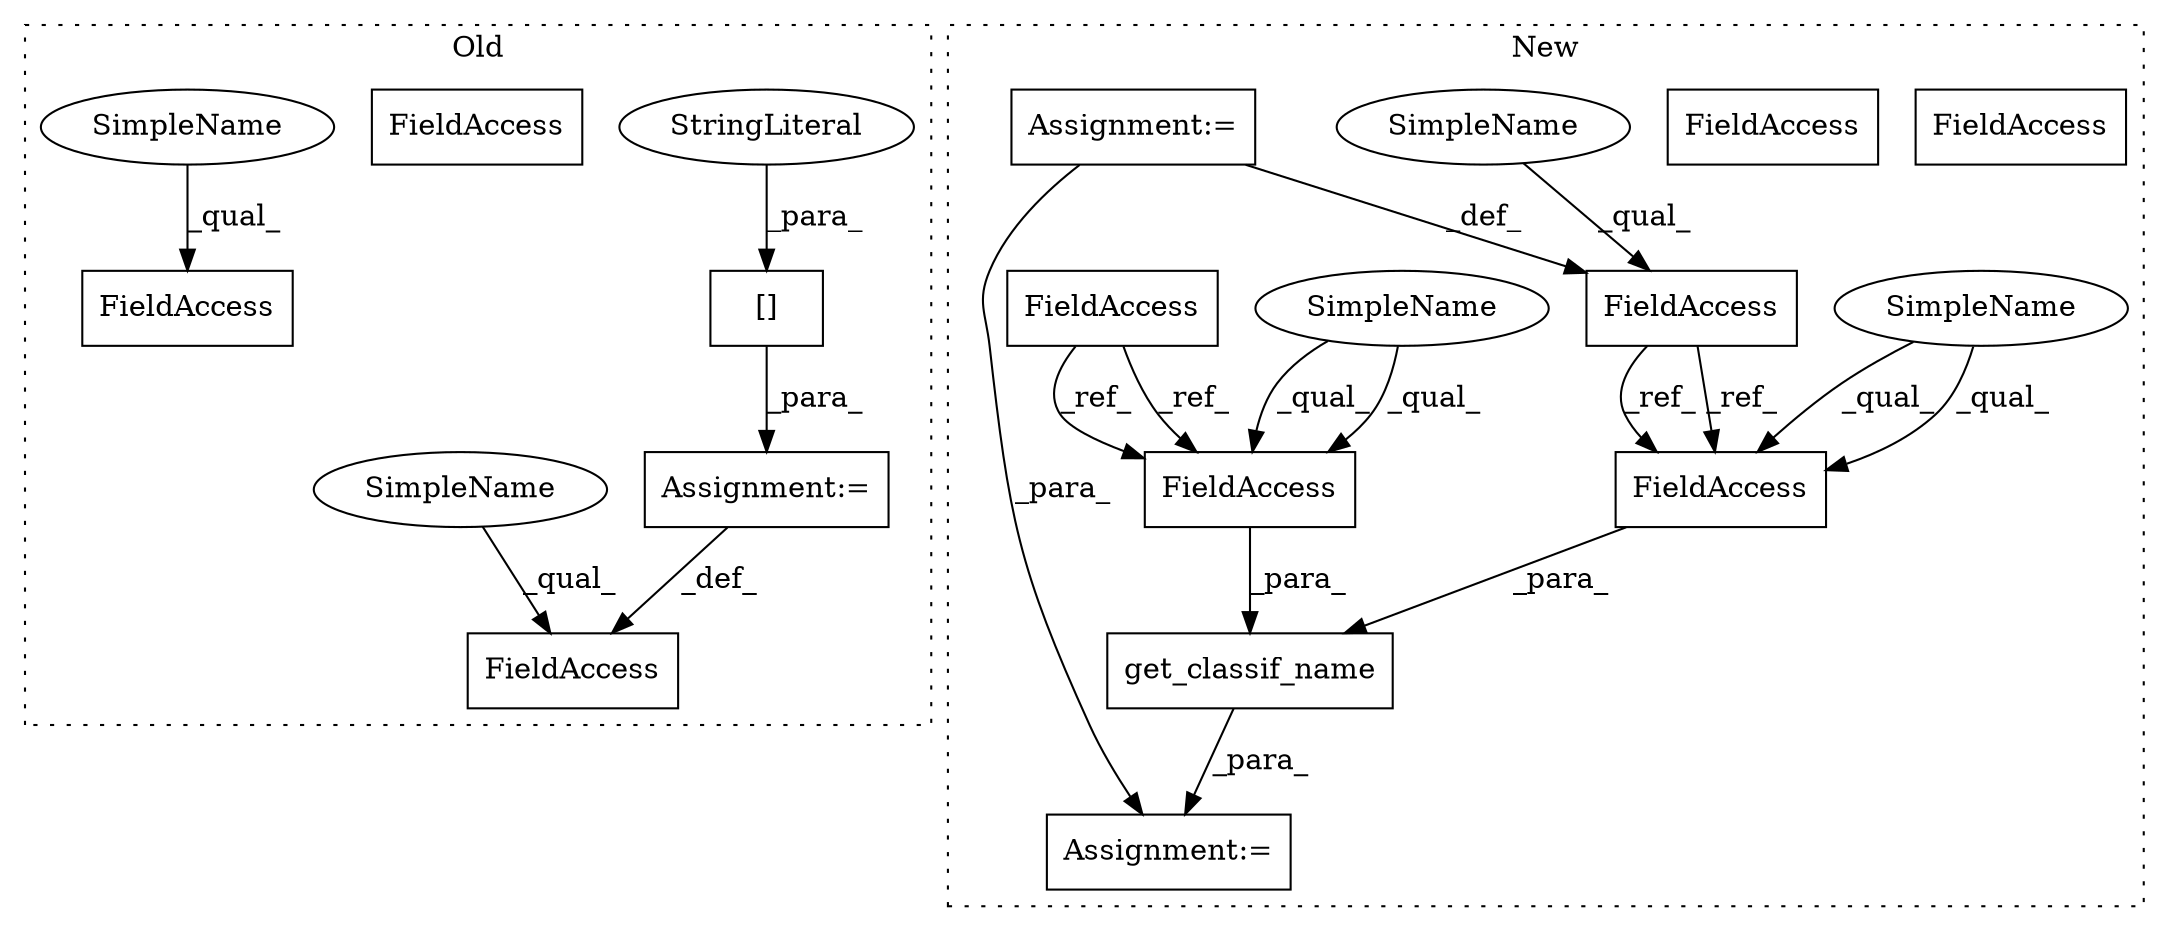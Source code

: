 digraph G {
subgraph cluster0 {
1 [label="[]" a="2" s="954,967" l="7,1" shape="box"];
4 [label="StringLiteral" a="45" s="961" l="6" shape="ellipse"];
9 [label="Assignment:=" a="7" s="953" l="1" shape="box"];
10 [label="FieldAccess" a="22" s="944" l="9" shape="box"];
11 [label="FieldAccess" a="22" s="974" l="14" shape="box"];
12 [label="FieldAccess" a="22" s="902" l="15" shape="box"];
15 [label="SimpleName" a="42" s="944" l="4" shape="ellipse"];
16 [label="SimpleName" a="42" s="902" l="4" shape="ellipse"];
label = "Old";
style="dotted";
}
subgraph cluster1 {
2 [label="get_classif_name" a="32" s="1545,1600" l="17,1" shape="box"];
3 [label="FieldAccess" a="22" s="1562" l="22" shape="box"];
5 [label="FieldAccess" a="22" s="1585" l="15" shape="box"];
6 [label="FieldAccess" a="22" s="1481" l="22" shape="box"];
7 [label="FieldAccess" a="22" s="1439" l="15" shape="box"];
8 [label="Assignment:=" a="7" s="1503" l="1" shape="box"];
13 [label="Assignment:=" a="7" s="1544" l="1" shape="box"];
14 [label="FieldAccess" a="22" s="1562" l="22" shape="box"];
17 [label="FieldAccess" a="22" s="1585" l="15" shape="box"];
18 [label="SimpleName" a="42" s="1585" l="4" shape="ellipse"];
19 [label="SimpleName" a="42" s="1562" l="4" shape="ellipse"];
20 [label="SimpleName" a="42" s="1481" l="4" shape="ellipse"];
label = "New";
style="dotted";
}
1 -> 9 [label="_para_"];
2 -> 13 [label="_para_"];
4 -> 1 [label="_para_"];
6 -> 14 [label="_ref_"];
6 -> 14 [label="_ref_"];
7 -> 17 [label="_ref_"];
7 -> 17 [label="_ref_"];
8 -> 13 [label="_para_"];
8 -> 6 [label="_def_"];
9 -> 10 [label="_def_"];
14 -> 2 [label="_para_"];
15 -> 10 [label="_qual_"];
16 -> 12 [label="_qual_"];
17 -> 2 [label="_para_"];
18 -> 17 [label="_qual_"];
18 -> 17 [label="_qual_"];
19 -> 14 [label="_qual_"];
19 -> 14 [label="_qual_"];
20 -> 6 [label="_qual_"];
}
